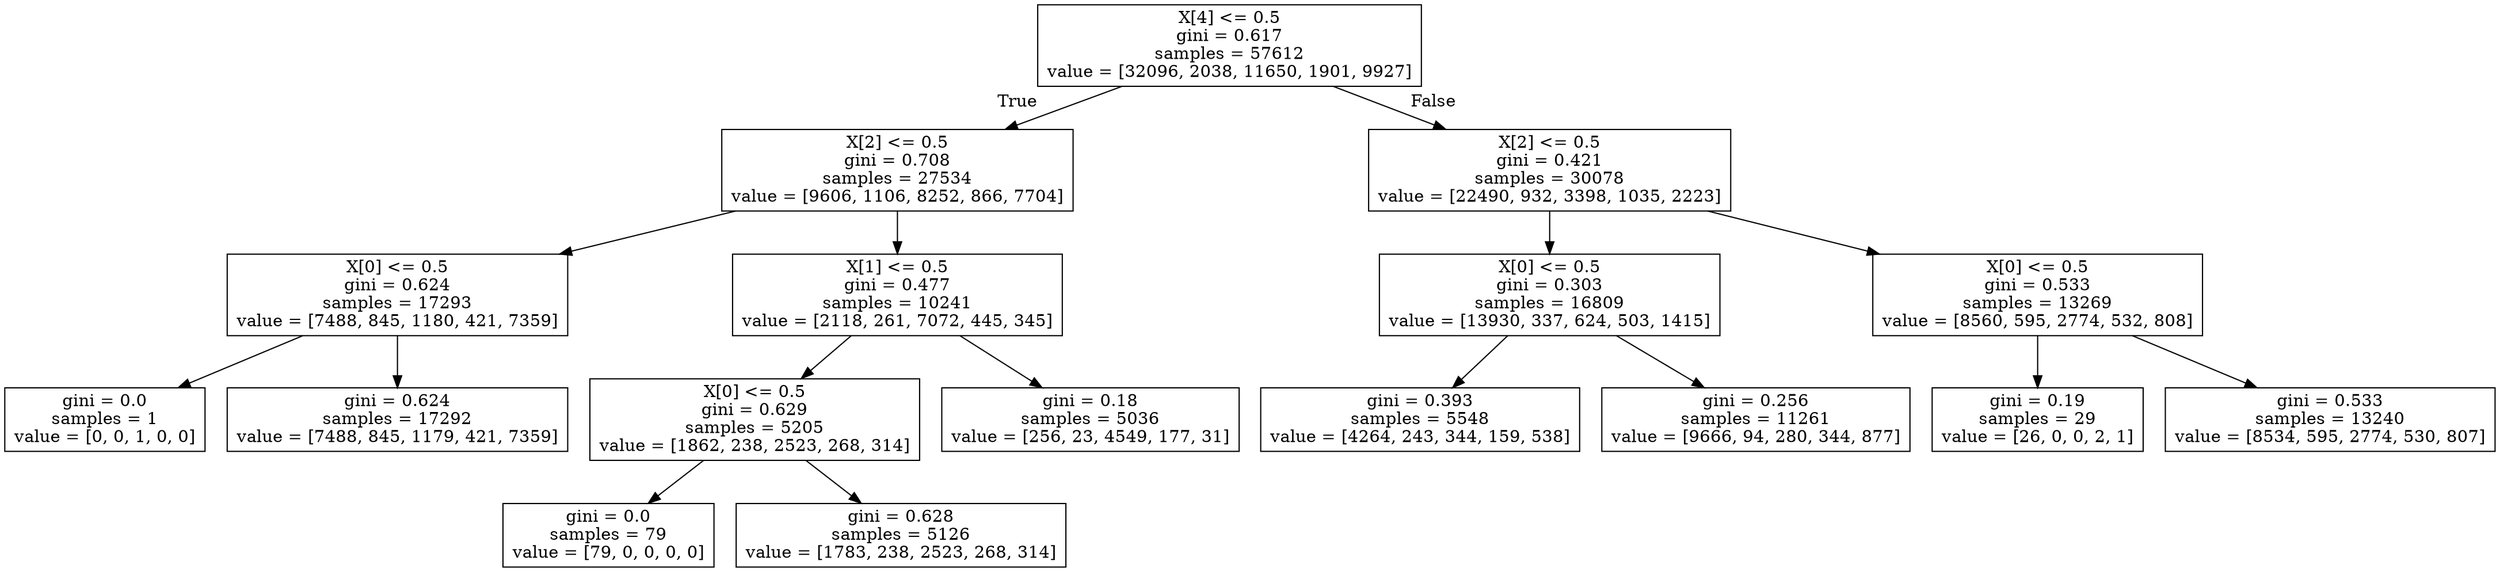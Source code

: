 digraph Tree {
node [shape=box] ;
0 [label="X[4] <= 0.5\ngini = 0.617\nsamples = 57612\nvalue = [32096, 2038, 11650, 1901, 9927]"] ;
1 [label="X[2] <= 0.5\ngini = 0.708\nsamples = 27534\nvalue = [9606, 1106, 8252, 866, 7704]"] ;
0 -> 1 [labeldistance=2.5, labelangle=45, headlabel="True"] ;
2 [label="X[0] <= 0.5\ngini = 0.624\nsamples = 17293\nvalue = [7488, 845, 1180, 421, 7359]"] ;
1 -> 2 ;
3 [label="gini = 0.0\nsamples = 1\nvalue = [0, 0, 1, 0, 0]"] ;
2 -> 3 ;
4 [label="gini = 0.624\nsamples = 17292\nvalue = [7488, 845, 1179, 421, 7359]"] ;
2 -> 4 ;
5 [label="X[1] <= 0.5\ngini = 0.477\nsamples = 10241\nvalue = [2118, 261, 7072, 445, 345]"] ;
1 -> 5 ;
6 [label="X[0] <= 0.5\ngini = 0.629\nsamples = 5205\nvalue = [1862, 238, 2523, 268, 314]"] ;
5 -> 6 ;
7 [label="gini = 0.0\nsamples = 79\nvalue = [79, 0, 0, 0, 0]"] ;
6 -> 7 ;
8 [label="gini = 0.628\nsamples = 5126\nvalue = [1783, 238, 2523, 268, 314]"] ;
6 -> 8 ;
9 [label="gini = 0.18\nsamples = 5036\nvalue = [256, 23, 4549, 177, 31]"] ;
5 -> 9 ;
10 [label="X[2] <= 0.5\ngini = 0.421\nsamples = 30078\nvalue = [22490, 932, 3398, 1035, 2223]"] ;
0 -> 10 [labeldistance=2.5, labelangle=-45, headlabel="False"] ;
11 [label="X[0] <= 0.5\ngini = 0.303\nsamples = 16809\nvalue = [13930, 337, 624, 503, 1415]"] ;
10 -> 11 ;
12 [label="gini = 0.393\nsamples = 5548\nvalue = [4264, 243, 344, 159, 538]"] ;
11 -> 12 ;
13 [label="gini = 0.256\nsamples = 11261\nvalue = [9666, 94, 280, 344, 877]"] ;
11 -> 13 ;
14 [label="X[0] <= 0.5\ngini = 0.533\nsamples = 13269\nvalue = [8560, 595, 2774, 532, 808]"] ;
10 -> 14 ;
15 [label="gini = 0.19\nsamples = 29\nvalue = [26, 0, 0, 2, 1]"] ;
14 -> 15 ;
16 [label="gini = 0.533\nsamples = 13240\nvalue = [8534, 595, 2774, 530, 807]"] ;
14 -> 16 ;
}